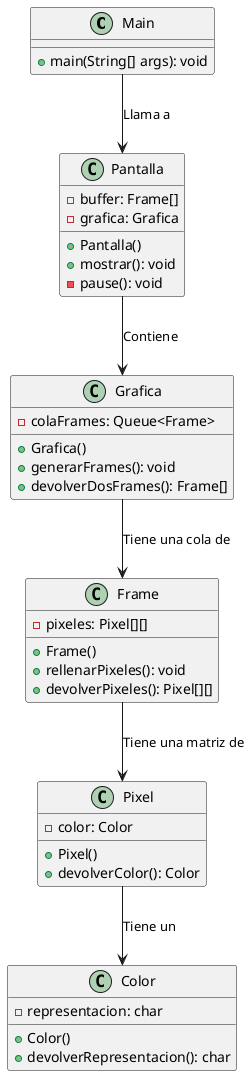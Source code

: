 @startuml

class Main{
    +main(String[] args): void
}

class Pantalla {
    -buffer: Frame[]
    -grafica: Grafica
    +Pantalla()
    +mostrar(): void
    -pause(): void
}

class Grafica {
    -colaFrames: Queue<Frame>
    +Grafica()
    +generarFrames(): void
    +devolverDosFrames(): Frame[]
}

class Frame {
    -pixeles: Pixel[][]
    +Frame()
    +rellenarPixeles(): void
    +devolverPixeles(): Pixel[][]
}

class Pixel {
    -color: Color
    +Pixel()
    +devolverColor(): Color
}

class Color {
    -representacion: char
    +Color()
    +devolverRepresentacion(): char
}

Main --> Pantalla: "Llama a"
Pantalla --> Grafica: "Contiene"
Grafica--> Frame: "Tiene una cola de"
Frame --> Pixel: "Tiene una matriz de"
Pixel --> Color: "Tiene un"

@enduml